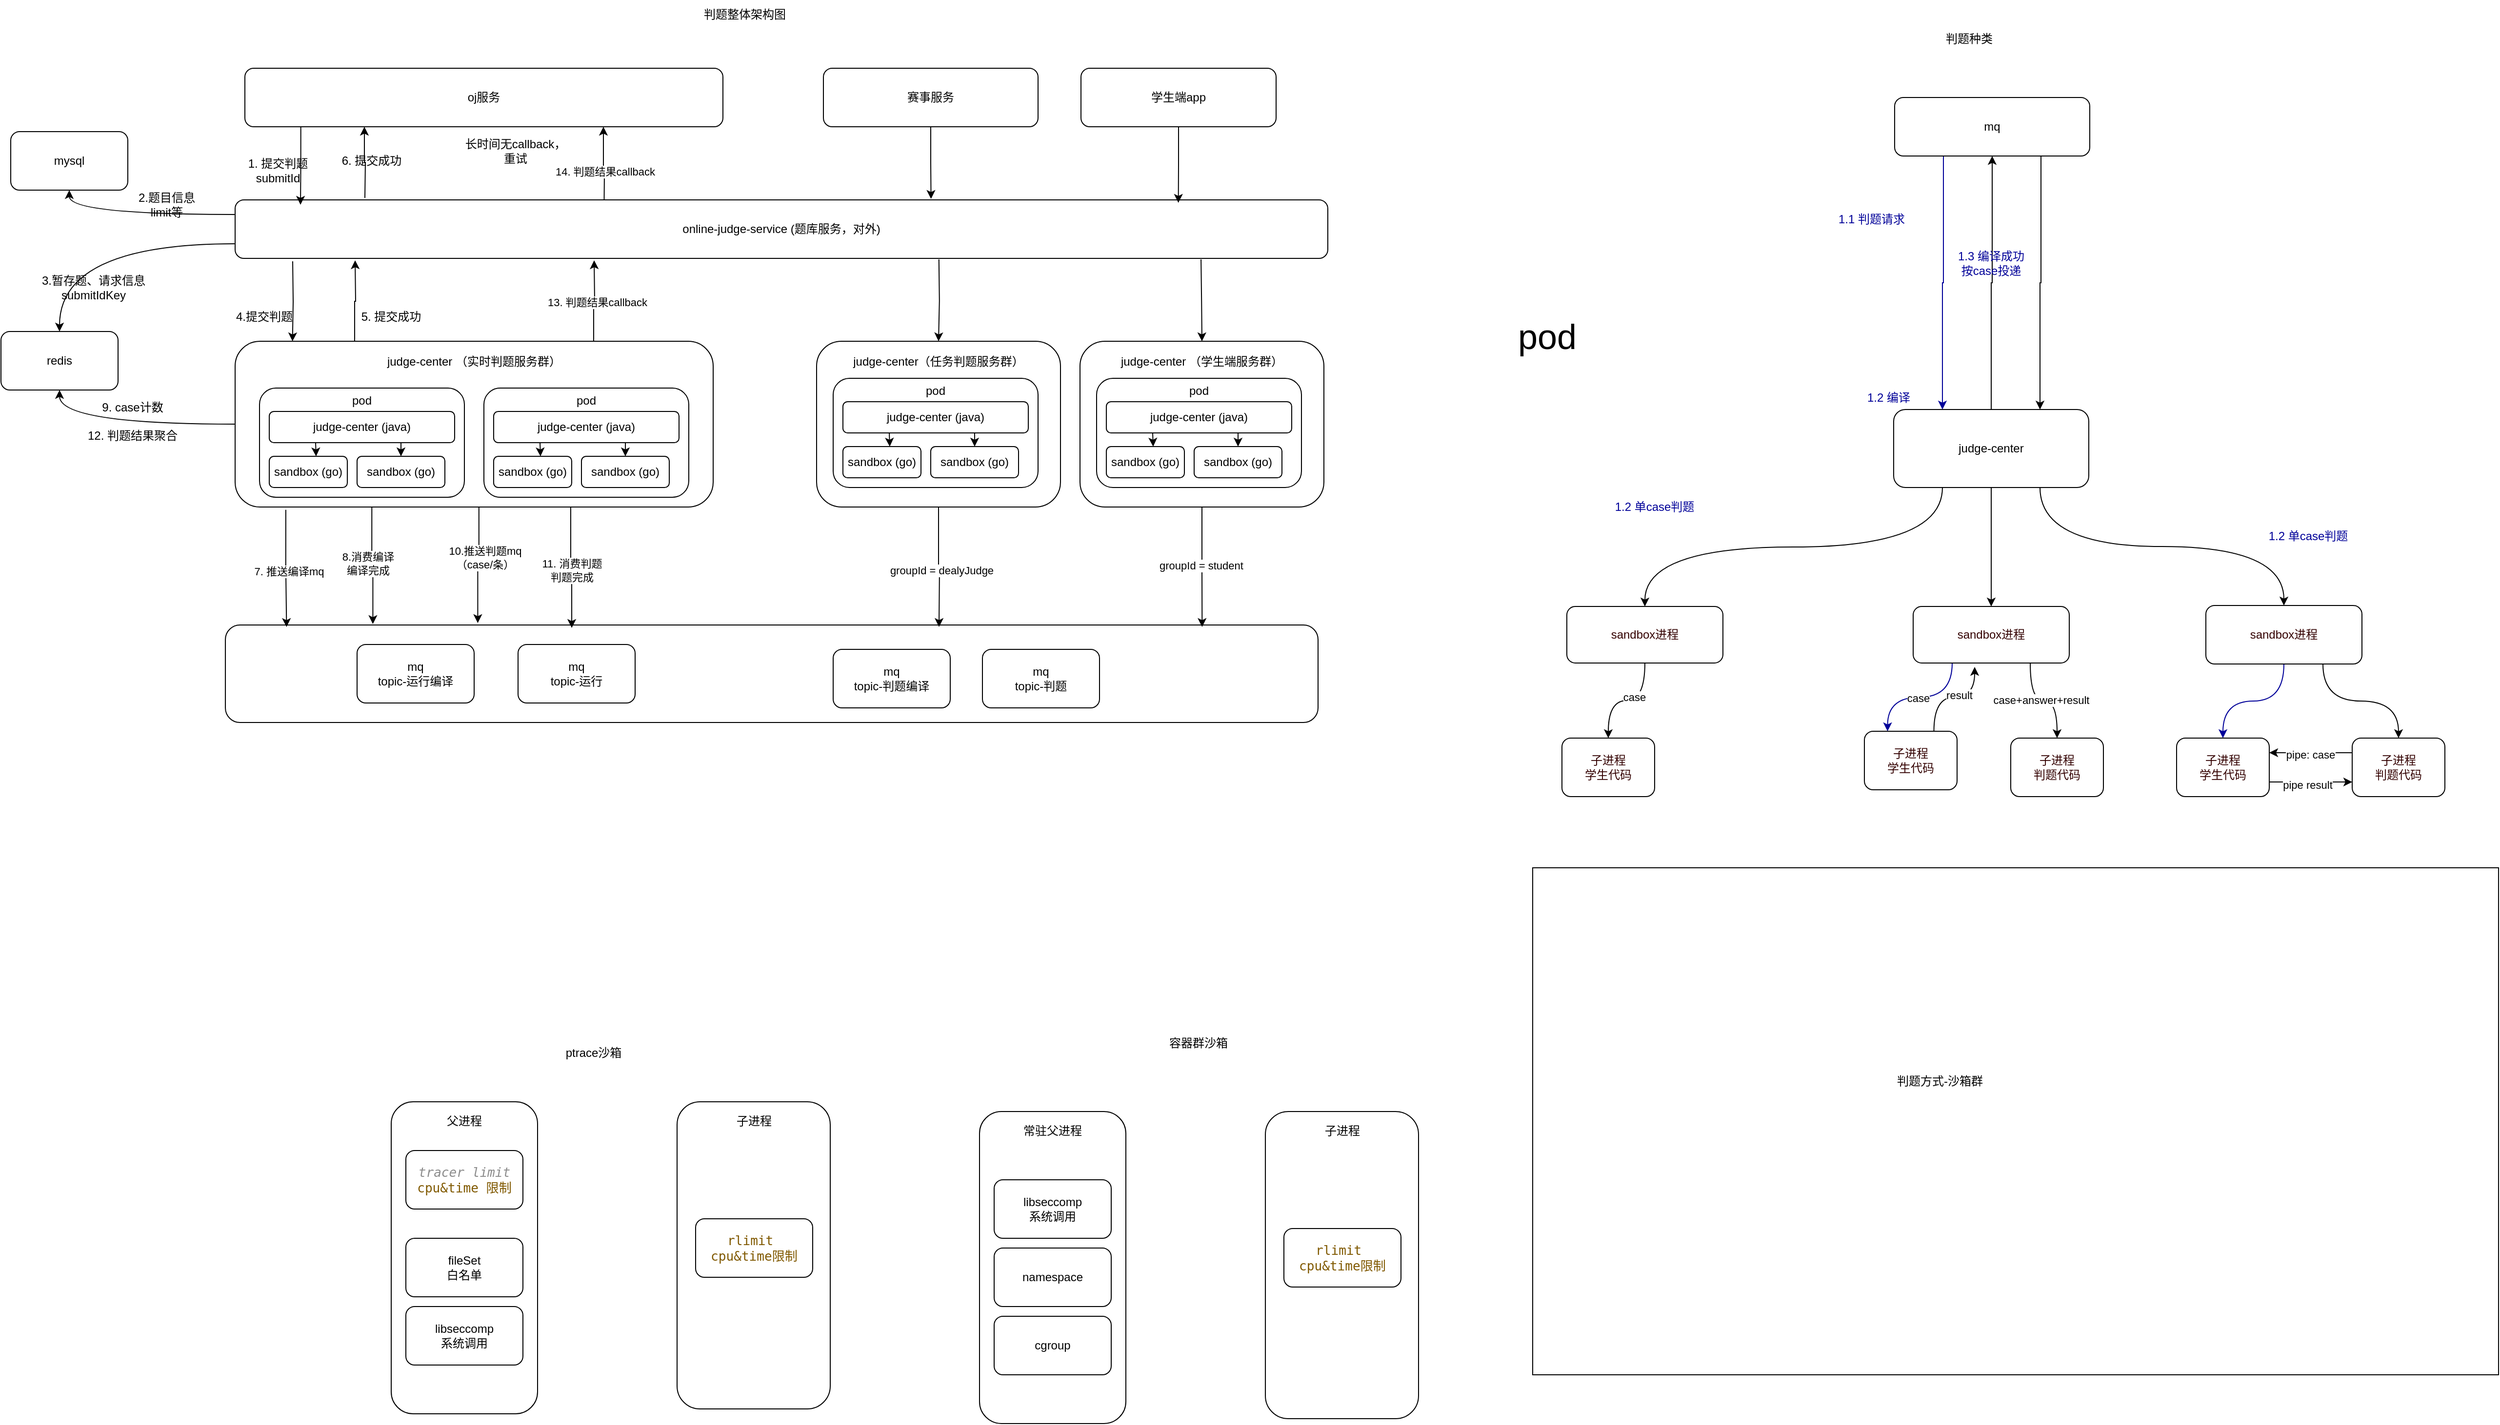 <mxfile version="24.7.17">
  <diagram name="第 1 页" id="IYB_3KnUkmV5FH9QuN5l">
    <mxGraphModel dx="1434" dy="755" grid="1" gridSize="10" guides="1" tooltips="1" connect="1" arrows="1" fold="1" page="1" pageScale="1" pageWidth="827" pageHeight="1169" math="0" shadow="0">
      <root>
        <mxCell id="0" />
        <mxCell id="1" parent="0" />
        <mxCell id="oX1zahlx5rYVZvXtA2q4-13" value="" style="rounded=1;whiteSpace=wrap;html=1;" parent="1" vertex="1">
          <mxGeometry x="360" y="711" width="1120" height="100" as="geometry" />
        </mxCell>
        <mxCell id="oX1zahlx5rYVZvXtA2q4-1" value="oj服务" style="rounded=1;whiteSpace=wrap;html=1;" parent="1" vertex="1">
          <mxGeometry x="380" y="140" width="490" height="60" as="geometry" />
        </mxCell>
        <mxCell id="oX1zahlx5rYVZvXtA2q4-18" style="edgeStyle=orthogonalEdgeStyle;rounded=0;orthogonalLoop=1;jettySize=auto;html=1;exitX=0;exitY=0.25;exitDx=0;exitDy=0;entryX=0.5;entryY=1;entryDx=0;entryDy=0;curved=1;" parent="1" source="oX1zahlx5rYVZvXtA2q4-2" target="oX1zahlx5rYVZvXtA2q4-4" edge="1">
          <mxGeometry relative="1" as="geometry" />
        </mxCell>
        <mxCell id="oX1zahlx5rYVZvXtA2q4-19" style="edgeStyle=orthogonalEdgeStyle;rounded=0;orthogonalLoop=1;jettySize=auto;html=1;exitX=0;exitY=0.75;exitDx=0;exitDy=0;entryX=0.5;entryY=0;entryDx=0;entryDy=0;curved=1;" parent="1" source="oX1zahlx5rYVZvXtA2q4-2" target="oX1zahlx5rYVZvXtA2q4-5" edge="1">
          <mxGeometry relative="1" as="geometry" />
        </mxCell>
        <mxCell id="oX1zahlx5rYVZvXtA2q4-27" style="edgeStyle=orthogonalEdgeStyle;rounded=0;orthogonalLoop=1;jettySize=auto;html=1;entryX=0.25;entryY=1;entryDx=0;entryDy=0;" parent="1" target="oX1zahlx5rYVZvXtA2q4-1" edge="1">
          <mxGeometry relative="1" as="geometry">
            <mxPoint x="500" y="230" as="targetPoint" />
            <mxPoint x="503" y="273" as="sourcePoint" />
          </mxGeometry>
        </mxCell>
        <mxCell id="jhO21iNm7kxq1k48zXee-12" style="edgeStyle=orthogonalEdgeStyle;rounded=0;orthogonalLoop=1;jettySize=auto;html=1;entryX=0.75;entryY=1;entryDx=0;entryDy=0;" parent="1" target="oX1zahlx5rYVZvXtA2q4-1" edge="1">
          <mxGeometry relative="1" as="geometry">
            <mxPoint x="748" y="298" as="sourcePoint" />
          </mxGeometry>
        </mxCell>
        <mxCell id="jhO21iNm7kxq1k48zXee-14" value="14. 判题结果callback" style="edgeLabel;html=1;align=center;verticalAlign=middle;resizable=0;points=[];" parent="jhO21iNm7kxq1k48zXee-12" vertex="1" connectable="0">
          <mxGeometry x="-0.139" relative="1" as="geometry">
            <mxPoint y="-10" as="offset" />
          </mxGeometry>
        </mxCell>
        <mxCell id="jhO21iNm7kxq1k48zXee-20" style="edgeStyle=orthogonalEdgeStyle;rounded=0;orthogonalLoop=1;jettySize=auto;html=1;exitX=0.639;exitY=1.017;exitDx=0;exitDy=0;exitPerimeter=0;" parent="1" target="oX1zahlx5rYVZvXtA2q4-10" edge="1">
          <mxGeometry relative="1" as="geometry">
            <mxPoint x="1091.39" y="336.02" as="sourcePoint" />
          </mxGeometry>
        </mxCell>
        <mxCell id="jhO21iNm7kxq1k48zXee-27" style="edgeStyle=orthogonalEdgeStyle;rounded=0;orthogonalLoop=1;jettySize=auto;html=1;exitX=0.905;exitY=1.017;exitDx=0;exitDy=0;exitPerimeter=0;" parent="1" target="oX1zahlx5rYVZvXtA2q4-108" edge="1">
          <mxGeometry relative="1" as="geometry">
            <mxPoint x="1360.05" y="336.02" as="sourcePoint" />
          </mxGeometry>
        </mxCell>
        <mxCell id="oX1zahlx5rYVZvXtA2q4-2" value="online-judge-service (题库服务，对外)" style="rounded=1;whiteSpace=wrap;html=1;" parent="1" vertex="1">
          <mxGeometry x="370" y="275" width="1120" height="60" as="geometry" />
        </mxCell>
        <mxCell id="jhO21iNm7kxq1k48zXee-4" style="edgeStyle=orthogonalEdgeStyle;rounded=0;orthogonalLoop=1;jettySize=auto;html=1;exitX=0;exitY=0.5;exitDx=0;exitDy=0;entryX=0.5;entryY=1;entryDx=0;entryDy=0;curved=1;" parent="1" source="oX1zahlx5rYVZvXtA2q4-3" target="oX1zahlx5rYVZvXtA2q4-5" edge="1">
          <mxGeometry relative="1" as="geometry" />
        </mxCell>
        <mxCell id="jhO21iNm7kxq1k48zXee-9" style="edgeStyle=orthogonalEdgeStyle;rounded=0;orthogonalLoop=1;jettySize=auto;html=1;entryX=0.231;entryY=-0.02;entryDx=0;entryDy=0;entryPerimeter=0;exitX=0.51;exitY=0.995;exitDx=0;exitDy=0;exitPerimeter=0;" parent="1" source="oX1zahlx5rYVZvXtA2q4-3" target="oX1zahlx5rYVZvXtA2q4-13" edge="1">
          <mxGeometry relative="1" as="geometry">
            <mxPoint x="619" y="650" as="targetPoint" />
            <mxPoint x="619" y="600" as="sourcePoint" />
          </mxGeometry>
        </mxCell>
        <mxCell id="jhO21iNm7kxq1k48zXee-10" value="&lt;div&gt;10.推送判题mq&lt;/div&gt;&lt;div&gt;（case/条）&lt;/div&gt;" style="edgeLabel;html=1;align=center;verticalAlign=middle;resizable=0;points=[];" parent="jhO21iNm7kxq1k48zXee-9" vertex="1" connectable="0">
          <mxGeometry x="-0.32" y="-4" relative="1" as="geometry">
            <mxPoint x="10" y="12" as="offset" />
          </mxGeometry>
        </mxCell>
        <mxCell id="oX1zahlx5rYVZvXtA2q4-3" value="judge-center&lt;span style=&quot;background-color: initial;&quot;&gt;&amp;nbsp;（实时判题服务群）&lt;/span&gt;&lt;div&gt;&lt;br&gt;&lt;/div&gt;&lt;div&gt;&lt;br&gt;&lt;div&gt;&lt;span style=&quot;background-color: initial;&quot;&gt;&lt;br&gt;&lt;/span&gt;&lt;/div&gt;&lt;div&gt;&lt;span style=&quot;background-color: initial;&quot;&gt;&lt;br&gt;&lt;/span&gt;&lt;/div&gt;&lt;div&gt;&lt;br&gt;&lt;/div&gt;&lt;div&gt;&lt;br&gt;&lt;/div&gt;&lt;div&gt;&lt;br&gt;&lt;/div&gt;&lt;div&gt;&lt;br&gt;&lt;/div&gt;&lt;div&gt;&lt;br&gt;&lt;/div&gt;&lt;/div&gt;" style="rounded=1;whiteSpace=wrap;html=1;" parent="1" vertex="1">
          <mxGeometry x="370" y="420" width="490" height="170" as="geometry" />
        </mxCell>
        <mxCell id="oX1zahlx5rYVZvXtA2q4-4" value="mysql" style="rounded=1;whiteSpace=wrap;html=1;" parent="1" vertex="1">
          <mxGeometry x="140" y="205" width="120" height="60" as="geometry" />
        </mxCell>
        <mxCell id="oX1zahlx5rYVZvXtA2q4-5" value="redis" style="rounded=1;whiteSpace=wrap;html=1;" parent="1" vertex="1">
          <mxGeometry x="130" y="410" width="120" height="60" as="geometry" />
        </mxCell>
        <mxCell id="oX1zahlx5rYVZvXtA2q4-7" value="&lt;div&gt;mq&lt;/div&gt;topic-运行编译" style="rounded=1;whiteSpace=wrap;html=1;" parent="1" vertex="1">
          <mxGeometry x="495" y="731" width="120" height="60" as="geometry" />
        </mxCell>
        <mxCell id="oX1zahlx5rYVZvXtA2q4-8" value="&lt;div&gt;mq&lt;/div&gt;topic-判题编译" style="rounded=1;whiteSpace=wrap;html=1;" parent="1" vertex="1">
          <mxGeometry x="983" y="736" width="120" height="60" as="geometry" />
        </mxCell>
        <mxCell id="oX1zahlx5rYVZvXtA2q4-9" value="&lt;div&gt;mq&lt;/div&gt;topic-运行" style="rounded=1;whiteSpace=wrap;html=1;" parent="1" vertex="1">
          <mxGeometry x="660" y="731" width="120" height="60" as="geometry" />
        </mxCell>
        <mxCell id="oX1zahlx5rYVZvXtA2q4-10" value="judge-center&lt;span style=&quot;background-color: initial;&quot;&gt;（任务判题服务群）&lt;/span&gt;&lt;div&gt;&lt;span style=&quot;background-color: initial;&quot;&gt;&lt;br&gt;&lt;/span&gt;&lt;/div&gt;&lt;div&gt;&lt;span style=&quot;background-color: initial;&quot;&gt;&lt;br&gt;&lt;/span&gt;&lt;/div&gt;&lt;div&gt;&lt;span style=&quot;background-color: initial;&quot;&gt;&lt;br&gt;&lt;/span&gt;&lt;/div&gt;&lt;div&gt;&lt;span style=&quot;background-color: initial;&quot;&gt;&lt;br&gt;&lt;/span&gt;&lt;/div&gt;&lt;div&gt;&lt;span style=&quot;background-color: initial;&quot;&gt;&lt;br&gt;&lt;/span&gt;&lt;/div&gt;&lt;div&gt;&lt;span style=&quot;background-color: initial;&quot;&gt;&lt;br&gt;&lt;/span&gt;&lt;/div&gt;&lt;div&gt;&lt;span style=&quot;background-color: initial;&quot;&gt;&lt;br&gt;&lt;/span&gt;&lt;/div&gt;&lt;div&gt;&lt;span style=&quot;background-color: initial;&quot;&gt;&lt;br&gt;&lt;/span&gt;&lt;/div&gt;&lt;div&gt;&lt;span style=&quot;background-color: initial;&quot;&gt;&lt;br&gt;&lt;/span&gt;&lt;/div&gt;" style="rounded=1;whiteSpace=wrap;html=1;" parent="1" vertex="1">
          <mxGeometry x="966" y="420" width="250" height="170" as="geometry" />
        </mxCell>
        <mxCell id="oX1zahlx5rYVZvXtA2q4-12" value="&lt;div&gt;mq&lt;/div&gt;topic-判题" style="rounded=1;whiteSpace=wrap;html=1;" parent="1" vertex="1">
          <mxGeometry x="1136" y="736" width="120" height="60" as="geometry" />
        </mxCell>
        <mxCell id="oX1zahlx5rYVZvXtA2q4-14" value="赛事服务" style="rounded=1;whiteSpace=wrap;html=1;" parent="1" vertex="1">
          <mxGeometry x="973" y="140" width="220" height="60" as="geometry" />
        </mxCell>
        <mxCell id="oX1zahlx5rYVZvXtA2q4-15" value="学生端app" style="rounded=1;whiteSpace=wrap;html=1;" parent="1" vertex="1">
          <mxGeometry x="1237" y="140" width="200" height="60" as="geometry" />
        </mxCell>
        <mxCell id="oX1zahlx5rYVZvXtA2q4-16" style="edgeStyle=orthogonalEdgeStyle;rounded=0;orthogonalLoop=1;jettySize=auto;html=1;exitX=0.117;exitY=1;exitDx=0;exitDy=0;exitPerimeter=0;" parent="1" source="oX1zahlx5rYVZvXtA2q4-1" edge="1">
          <mxGeometry relative="1" as="geometry">
            <mxPoint x="440" y="222" as="sourcePoint" />
            <mxPoint x="437" y="280" as="targetPoint" />
          </mxGeometry>
        </mxCell>
        <mxCell id="oX1zahlx5rYVZvXtA2q4-17" value="1. 提交判题&lt;div&gt;submitId&lt;/div&gt;" style="text;html=1;align=center;verticalAlign=middle;whiteSpace=wrap;rounded=0;" parent="1" vertex="1">
          <mxGeometry x="374" y="230" width="80" height="30" as="geometry" />
        </mxCell>
        <mxCell id="oX1zahlx5rYVZvXtA2q4-20" value="2.题目信息&lt;div&gt;limit等&lt;/div&gt;" style="text;html=1;align=center;verticalAlign=middle;whiteSpace=wrap;rounded=0;" parent="1" vertex="1">
          <mxGeometry x="260" y="265" width="80" height="30" as="geometry" />
        </mxCell>
        <mxCell id="oX1zahlx5rYVZvXtA2q4-21" value="3.暂存题、请求信息&lt;br&gt;submitIdKey" style="text;html=1;align=center;verticalAlign=middle;whiteSpace=wrap;rounded=0;" parent="1" vertex="1">
          <mxGeometry x="170" y="350" width="110" height="30" as="geometry" />
        </mxCell>
        <mxCell id="oX1zahlx5rYVZvXtA2q4-22" style="edgeStyle=orthogonalEdgeStyle;rounded=0;orthogonalLoop=1;jettySize=auto;html=1;exitX=0.106;exitY=1.017;exitDx=0;exitDy=0;entryX=0.056;entryY=0.02;entryDx=0;entryDy=0;entryPerimeter=0;exitPerimeter=0;" parent="1" source="oX1zahlx5rYVZvXtA2q4-3" target="oX1zahlx5rYVZvXtA2q4-13" edge="1">
          <mxGeometry relative="1" as="geometry" />
        </mxCell>
        <mxCell id="oX1zahlx5rYVZvXtA2q4-29" value="7. 推送编译mq" style="edgeLabel;html=1;align=center;verticalAlign=middle;resizable=0;points=[];" parent="oX1zahlx5rYVZvXtA2q4-22" vertex="1" connectable="0">
          <mxGeometry x="0.055" y="2" relative="1" as="geometry">
            <mxPoint as="offset" />
          </mxGeometry>
        </mxCell>
        <mxCell id="oX1zahlx5rYVZvXtA2q4-23" value="4.提交判题" style="text;html=1;align=center;verticalAlign=middle;whiteSpace=wrap;rounded=0;" parent="1" vertex="1">
          <mxGeometry x="360" y="380" width="80" height="30" as="geometry" />
        </mxCell>
        <mxCell id="oX1zahlx5rYVZvXtA2q4-24" style="edgeStyle=orthogonalEdgeStyle;rounded=0;orthogonalLoop=1;jettySize=auto;html=1;entryX=0.12;entryY=0;entryDx=0;entryDy=0;entryPerimeter=0;" parent="1" target="oX1zahlx5rYVZvXtA2q4-3" edge="1">
          <mxGeometry relative="1" as="geometry">
            <mxPoint x="429" y="338" as="sourcePoint" />
          </mxGeometry>
        </mxCell>
        <mxCell id="oX1zahlx5rYVZvXtA2q4-25" style="edgeStyle=orthogonalEdgeStyle;rounded=0;orthogonalLoop=1;jettySize=auto;html=1;exitX=0.25;exitY=0;exitDx=0;exitDy=0;" parent="1" source="oX1zahlx5rYVZvXtA2q4-3" edge="1">
          <mxGeometry relative="1" as="geometry">
            <mxPoint x="493" y="337" as="targetPoint" />
          </mxGeometry>
        </mxCell>
        <mxCell id="oX1zahlx5rYVZvXtA2q4-26" value="5. 提交成功" style="text;html=1;align=center;verticalAlign=middle;whiteSpace=wrap;rounded=0;" parent="1" vertex="1">
          <mxGeometry x="490" y="380" width="80" height="30" as="geometry" />
        </mxCell>
        <mxCell id="oX1zahlx5rYVZvXtA2q4-28" value="6. 提交成功" style="text;html=1;align=center;verticalAlign=middle;whiteSpace=wrap;rounded=0;" parent="1" vertex="1">
          <mxGeometry x="470" y="220" width="80" height="30" as="geometry" />
        </mxCell>
        <mxCell id="oX1zahlx5rYVZvXtA2q4-30" style="edgeStyle=orthogonalEdgeStyle;rounded=0;orthogonalLoop=1;jettySize=auto;html=1;exitX=0.286;exitY=1;exitDx=0;exitDy=0;entryX=0.135;entryY=-0.01;entryDx=0;entryDy=0;entryPerimeter=0;exitPerimeter=0;" parent="1" source="oX1zahlx5rYVZvXtA2q4-3" target="oX1zahlx5rYVZvXtA2q4-13" edge="1">
          <mxGeometry relative="1" as="geometry">
            <mxPoint x="515.5" y="590" as="sourcePoint" />
            <mxPoint x="515.31" y="655" as="targetPoint" />
          </mxGeometry>
        </mxCell>
        <mxCell id="oX1zahlx5rYVZvXtA2q4-31" value="8.消费编译&lt;div&gt;编译完成&lt;/div&gt;" style="edgeLabel;html=1;align=center;verticalAlign=middle;resizable=0;points=[];" parent="oX1zahlx5rYVZvXtA2q4-30" vertex="1" connectable="0">
          <mxGeometry x="-0.008" y="-2" relative="1" as="geometry">
            <mxPoint x="-2" y="-2" as="offset" />
          </mxGeometry>
        </mxCell>
        <mxCell id="oX1zahlx5rYVZvXtA2q4-57" style="edgeStyle=orthogonalEdgeStyle;rounded=0;orthogonalLoop=1;jettySize=auto;html=1;exitX=0.5;exitY=1;exitDx=0;exitDy=0;entryX=0;entryY=0;entryDx=0;entryDy=0;" parent="1" edge="1">
          <mxGeometry relative="1" as="geometry">
            <mxPoint x="453.75" y="516" as="sourcePoint" />
          </mxGeometry>
        </mxCell>
        <mxCell id="oX1zahlx5rYVZvXtA2q4-48" style="edgeStyle=orthogonalEdgeStyle;rounded=0;orthogonalLoop=1;jettySize=auto;html=1;exitX=0.5;exitY=1;exitDx=0;exitDy=0;entryX=0.5;entryY=0;entryDx=0;entryDy=0;" parent="1" edge="1">
          <mxGeometry relative="1" as="geometry">
            <mxPoint x="615" y="516" as="sourcePoint" />
          </mxGeometry>
        </mxCell>
        <mxCell id="oX1zahlx5rYVZvXtA2q4-58" value="&lt;div&gt;&lt;span style=&quot;background-color: initial;&quot;&gt;pod&lt;/span&gt;&lt;br&gt;&lt;/div&gt;&lt;div&gt;&lt;span style=&quot;background-color: initial;&quot;&gt;&lt;br&gt;&lt;/span&gt;&lt;/div&gt;&lt;div&gt;&lt;span style=&quot;background-color: initial;&quot;&gt;&lt;br&gt;&lt;/span&gt;&lt;/div&gt;&lt;div&gt;&lt;span style=&quot;background-color: initial;&quot;&gt;&lt;br&gt;&lt;/span&gt;&lt;/div&gt;&lt;div&gt;&lt;span style=&quot;background-color: initial;&quot;&gt;&lt;br&gt;&lt;/span&gt;&lt;/div&gt;&lt;div&gt;&lt;span style=&quot;background-color: initial;&quot;&gt;&lt;br&gt;&lt;/span&gt;&lt;/div&gt;&lt;div&gt;&lt;span style=&quot;background-color: initial;&quot;&gt;&lt;br&gt;&lt;/span&gt;&lt;/div&gt;" style="rounded=1;whiteSpace=wrap;html=1;" parent="1" vertex="1">
          <mxGeometry x="395" y="468" width="210" height="112" as="geometry" />
        </mxCell>
        <mxCell id="oX1zahlx5rYVZvXtA2q4-64" style="edgeStyle=orthogonalEdgeStyle;rounded=0;orthogonalLoop=1;jettySize=auto;html=1;exitX=0.75;exitY=1;exitDx=0;exitDy=0;entryX=0.5;entryY=0;entryDx=0;entryDy=0;" parent="1" source="oX1zahlx5rYVZvXtA2q4-60" target="oX1zahlx5rYVZvXtA2q4-62" edge="1">
          <mxGeometry relative="1" as="geometry" />
        </mxCell>
        <mxCell id="oX1zahlx5rYVZvXtA2q4-60" value="judge-center (java)" style="rounded=1;whiteSpace=wrap;html=1;" parent="1" vertex="1">
          <mxGeometry x="405" y="492" width="190" height="32" as="geometry" />
        </mxCell>
        <mxCell id="oX1zahlx5rYVZvXtA2q4-61" value="sandbox (go)" style="rounded=1;whiteSpace=wrap;html=1;" parent="1" vertex="1">
          <mxGeometry x="405" y="538" width="80" height="32" as="geometry" />
        </mxCell>
        <mxCell id="oX1zahlx5rYVZvXtA2q4-62" value="sandbox (go)" style="rounded=1;whiteSpace=wrap;html=1;" parent="1" vertex="1">
          <mxGeometry x="495" y="538" width="90" height="32" as="geometry" />
        </mxCell>
        <mxCell id="oX1zahlx5rYVZvXtA2q4-63" style="edgeStyle=orthogonalEdgeStyle;rounded=0;orthogonalLoop=1;jettySize=auto;html=1;exitX=0.25;exitY=1;exitDx=0;exitDy=0;entryX=0.6;entryY=0;entryDx=0;entryDy=0;entryPerimeter=0;" parent="1" source="oX1zahlx5rYVZvXtA2q4-60" target="oX1zahlx5rYVZvXtA2q4-61" edge="1">
          <mxGeometry relative="1" as="geometry" />
        </mxCell>
        <mxCell id="oX1zahlx5rYVZvXtA2q4-83" value="&lt;div&gt;&lt;span style=&quot;background-color: initial;&quot;&gt;pod&lt;/span&gt;&lt;br&gt;&lt;/div&gt;&lt;div&gt;&lt;span style=&quot;background-color: initial;&quot;&gt;&lt;br&gt;&lt;/span&gt;&lt;/div&gt;&lt;div&gt;&lt;span style=&quot;background-color: initial;&quot;&gt;&lt;br&gt;&lt;/span&gt;&lt;/div&gt;&lt;div&gt;&lt;span style=&quot;background-color: initial;&quot;&gt;&lt;br&gt;&lt;/span&gt;&lt;/div&gt;&lt;div&gt;&lt;span style=&quot;background-color: initial;&quot;&gt;&lt;br&gt;&lt;/span&gt;&lt;/div&gt;&lt;div&gt;&lt;span style=&quot;background-color: initial;&quot;&gt;&lt;br&gt;&lt;/span&gt;&lt;/div&gt;&lt;div&gt;&lt;span style=&quot;background-color: initial;&quot;&gt;&lt;br&gt;&lt;/span&gt;&lt;/div&gt;" style="rounded=1;whiteSpace=wrap;html=1;" parent="1" vertex="1">
          <mxGeometry x="625" y="468" width="210" height="112" as="geometry" />
        </mxCell>
        <mxCell id="oX1zahlx5rYVZvXtA2q4-84" style="edgeStyle=orthogonalEdgeStyle;rounded=0;orthogonalLoop=1;jettySize=auto;html=1;exitX=0.75;exitY=1;exitDx=0;exitDy=0;entryX=0.5;entryY=0;entryDx=0;entryDy=0;" parent="1" source="oX1zahlx5rYVZvXtA2q4-85" target="oX1zahlx5rYVZvXtA2q4-87" edge="1">
          <mxGeometry relative="1" as="geometry" />
        </mxCell>
        <mxCell id="oX1zahlx5rYVZvXtA2q4-85" value="judge-center (java)" style="rounded=1;whiteSpace=wrap;html=1;" parent="1" vertex="1">
          <mxGeometry x="635" y="492" width="190" height="32" as="geometry" />
        </mxCell>
        <mxCell id="oX1zahlx5rYVZvXtA2q4-86" value="sandbox (go)" style="rounded=1;whiteSpace=wrap;html=1;" parent="1" vertex="1">
          <mxGeometry x="635" y="538" width="80" height="32" as="geometry" />
        </mxCell>
        <mxCell id="oX1zahlx5rYVZvXtA2q4-87" value="sandbox (go)" style="rounded=1;whiteSpace=wrap;html=1;" parent="1" vertex="1">
          <mxGeometry x="725" y="538" width="90" height="32" as="geometry" />
        </mxCell>
        <mxCell id="oX1zahlx5rYVZvXtA2q4-88" style="edgeStyle=orthogonalEdgeStyle;rounded=0;orthogonalLoop=1;jettySize=auto;html=1;exitX=0.25;exitY=1;exitDx=0;exitDy=0;entryX=0.6;entryY=0;entryDx=0;entryDy=0;entryPerimeter=0;" parent="1" source="oX1zahlx5rYVZvXtA2q4-85" target="oX1zahlx5rYVZvXtA2q4-86" edge="1">
          <mxGeometry relative="1" as="geometry" />
        </mxCell>
        <mxCell id="oX1zahlx5rYVZvXtA2q4-101" value="&lt;div&gt;&lt;span style=&quot;background-color: initial;&quot;&gt;pod&lt;/span&gt;&lt;br&gt;&lt;/div&gt;&lt;div&gt;&lt;span style=&quot;background-color: initial;&quot;&gt;&lt;br&gt;&lt;/span&gt;&lt;/div&gt;&lt;div&gt;&lt;span style=&quot;background-color: initial;&quot;&gt;&lt;br&gt;&lt;/span&gt;&lt;/div&gt;&lt;div&gt;&lt;span style=&quot;background-color: initial;&quot;&gt;&lt;br&gt;&lt;/span&gt;&lt;/div&gt;&lt;div&gt;&lt;span style=&quot;background-color: initial;&quot;&gt;&lt;br&gt;&lt;/span&gt;&lt;/div&gt;&lt;div&gt;&lt;span style=&quot;background-color: initial;&quot;&gt;&lt;br&gt;&lt;/span&gt;&lt;/div&gt;&lt;div&gt;&lt;span style=&quot;background-color: initial;&quot;&gt;&lt;br&gt;&lt;/span&gt;&lt;/div&gt;" style="rounded=1;whiteSpace=wrap;html=1;" parent="1" vertex="1">
          <mxGeometry x="983" y="458" width="210" height="112" as="geometry" />
        </mxCell>
        <mxCell id="oX1zahlx5rYVZvXtA2q4-102" style="edgeStyle=orthogonalEdgeStyle;rounded=0;orthogonalLoop=1;jettySize=auto;html=1;exitX=0.75;exitY=1;exitDx=0;exitDy=0;entryX=0.5;entryY=0;entryDx=0;entryDy=0;" parent="1" source="oX1zahlx5rYVZvXtA2q4-103" target="oX1zahlx5rYVZvXtA2q4-105" edge="1">
          <mxGeometry relative="1" as="geometry" />
        </mxCell>
        <mxCell id="oX1zahlx5rYVZvXtA2q4-103" value="judge-center (java)" style="rounded=1;whiteSpace=wrap;html=1;" parent="1" vertex="1">
          <mxGeometry x="993" y="482" width="190" height="32" as="geometry" />
        </mxCell>
        <mxCell id="oX1zahlx5rYVZvXtA2q4-104" value="sandbox (go)" style="rounded=1;whiteSpace=wrap;html=1;" parent="1" vertex="1">
          <mxGeometry x="993" y="528" width="80" height="32" as="geometry" />
        </mxCell>
        <mxCell id="oX1zahlx5rYVZvXtA2q4-105" value="sandbox (go)" style="rounded=1;whiteSpace=wrap;html=1;" parent="1" vertex="1">
          <mxGeometry x="1083" y="528" width="90" height="32" as="geometry" />
        </mxCell>
        <mxCell id="oX1zahlx5rYVZvXtA2q4-106" style="edgeStyle=orthogonalEdgeStyle;rounded=0;orthogonalLoop=1;jettySize=auto;html=1;exitX=0.25;exitY=1;exitDx=0;exitDy=0;entryX=0.6;entryY=0;entryDx=0;entryDy=0;entryPerimeter=0;" parent="1" source="oX1zahlx5rYVZvXtA2q4-103" target="oX1zahlx5rYVZvXtA2q4-104" edge="1">
          <mxGeometry relative="1" as="geometry" />
        </mxCell>
        <mxCell id="oX1zahlx5rYVZvXtA2q4-108" value="&lt;div&gt;&lt;div&gt;judge-center&lt;span style=&quot;background-color: initial;&quot;&gt;&amp;nbsp;（学生端服务群）&lt;/span&gt;&lt;br&gt;&lt;/div&gt;&lt;/div&gt;&lt;div&gt;&lt;span style=&quot;background-color: initial;&quot;&gt;&lt;br&gt;&lt;/span&gt;&lt;/div&gt;&lt;div&gt;&lt;span style=&quot;background-color: initial;&quot;&gt;&lt;br&gt;&lt;/span&gt;&lt;/div&gt;&lt;div&gt;&lt;span style=&quot;background-color: initial;&quot;&gt;&lt;br&gt;&lt;/span&gt;&lt;/div&gt;&lt;div&gt;&lt;span style=&quot;background-color: initial;&quot;&gt;&lt;br&gt;&lt;/span&gt;&lt;/div&gt;&lt;div&gt;&lt;span style=&quot;background-color: initial;&quot;&gt;&lt;br&gt;&lt;/span&gt;&lt;/div&gt;&lt;div&gt;&lt;span style=&quot;background-color: initial;&quot;&gt;&lt;br&gt;&lt;/span&gt;&lt;/div&gt;&lt;div&gt;&lt;span style=&quot;background-color: initial;&quot;&gt;&lt;br&gt;&lt;/span&gt;&lt;/div&gt;&lt;div&gt;&lt;span style=&quot;background-color: initial;&quot;&gt;&lt;br&gt;&lt;/span&gt;&lt;/div&gt;&lt;div&gt;&lt;span style=&quot;background-color: initial;&quot;&gt;&lt;br&gt;&lt;/span&gt;&lt;/div&gt;" style="rounded=1;whiteSpace=wrap;html=1;" parent="1" vertex="1">
          <mxGeometry x="1236" y="420" width="250" height="170" as="geometry" />
        </mxCell>
        <mxCell id="oX1zahlx5rYVZvXtA2q4-109" value="&lt;div&gt;&lt;span style=&quot;background-color: initial;&quot;&gt;pod&lt;/span&gt;&lt;br&gt;&lt;/div&gt;&lt;div&gt;&lt;span style=&quot;background-color: initial;&quot;&gt;&lt;br&gt;&lt;/span&gt;&lt;/div&gt;&lt;div&gt;&lt;span style=&quot;background-color: initial;&quot;&gt;&lt;br&gt;&lt;/span&gt;&lt;/div&gt;&lt;div&gt;&lt;span style=&quot;background-color: initial;&quot;&gt;&lt;br&gt;&lt;/span&gt;&lt;/div&gt;&lt;div&gt;&lt;span style=&quot;background-color: initial;&quot;&gt;&lt;br&gt;&lt;/span&gt;&lt;/div&gt;&lt;div&gt;&lt;span style=&quot;background-color: initial;&quot;&gt;&lt;br&gt;&lt;/span&gt;&lt;/div&gt;&lt;div&gt;&lt;span style=&quot;background-color: initial;&quot;&gt;&lt;br&gt;&lt;/span&gt;&lt;/div&gt;" style="rounded=1;whiteSpace=wrap;html=1;" parent="1" vertex="1">
          <mxGeometry x="1253" y="458" width="210" height="112" as="geometry" />
        </mxCell>
        <mxCell id="oX1zahlx5rYVZvXtA2q4-110" style="edgeStyle=orthogonalEdgeStyle;rounded=0;orthogonalLoop=1;jettySize=auto;html=1;exitX=0.75;exitY=1;exitDx=0;exitDy=0;entryX=0.5;entryY=0;entryDx=0;entryDy=0;" parent="1" source="oX1zahlx5rYVZvXtA2q4-111" target="oX1zahlx5rYVZvXtA2q4-113" edge="1">
          <mxGeometry relative="1" as="geometry" />
        </mxCell>
        <mxCell id="oX1zahlx5rYVZvXtA2q4-111" value="judge-center (java)" style="rounded=1;whiteSpace=wrap;html=1;" parent="1" vertex="1">
          <mxGeometry x="1263" y="482" width="190" height="32" as="geometry" />
        </mxCell>
        <mxCell id="oX1zahlx5rYVZvXtA2q4-112" value="sandbox (go)" style="rounded=1;whiteSpace=wrap;html=1;" parent="1" vertex="1">
          <mxGeometry x="1263" y="528" width="80" height="32" as="geometry" />
        </mxCell>
        <mxCell id="oX1zahlx5rYVZvXtA2q4-113" value="sandbox (go)" style="rounded=1;whiteSpace=wrap;html=1;" parent="1" vertex="1">
          <mxGeometry x="1353" y="528" width="90" height="32" as="geometry" />
        </mxCell>
        <mxCell id="oX1zahlx5rYVZvXtA2q4-114" style="edgeStyle=orthogonalEdgeStyle;rounded=0;orthogonalLoop=1;jettySize=auto;html=1;exitX=0.25;exitY=1;exitDx=0;exitDy=0;entryX=0.6;entryY=0;entryDx=0;entryDy=0;entryPerimeter=0;" parent="1" source="oX1zahlx5rYVZvXtA2q4-111" target="oX1zahlx5rYVZvXtA2q4-112" edge="1">
          <mxGeometry relative="1" as="geometry" />
        </mxCell>
        <mxCell id="jhO21iNm7kxq1k48zXee-1" style="edgeStyle=orthogonalEdgeStyle;rounded=0;orthogonalLoop=1;jettySize=auto;html=1;entryX=0.317;entryY=0.03;entryDx=0;entryDy=0;entryPerimeter=0;exitX=0.702;exitY=1;exitDx=0;exitDy=0;exitPerimeter=0;" parent="1" source="oX1zahlx5rYVZvXtA2q4-3" target="oX1zahlx5rYVZvXtA2q4-13" edge="1">
          <mxGeometry relative="1" as="geometry">
            <mxPoint x="714" y="600" as="sourcePoint" />
            <mxPoint x="715" y="650" as="targetPoint" />
          </mxGeometry>
        </mxCell>
        <mxCell id="jhO21iNm7kxq1k48zXee-3" value="11. 消费判题&lt;div&gt;判题完成&lt;/div&gt;" style="edgeLabel;html=1;align=center;verticalAlign=middle;resizable=0;points=[];" parent="jhO21iNm7kxq1k48zXee-1" vertex="1" connectable="0">
          <mxGeometry x="-0.124" y="3" relative="1" as="geometry">
            <mxPoint x="-2" y="10" as="offset" />
          </mxGeometry>
        </mxCell>
        <mxCell id="jhO21iNm7kxq1k48zXee-7" value="9. case计数&lt;div style=&quot;font-size: 11px; text-wrap: nowrap;&quot;&gt;&lt;span style=&quot;font-size: 12px; text-wrap: wrap;&quot;&gt;&lt;br&gt;&lt;/span&gt;&lt;/div&gt;&lt;div style=&quot;font-size: 11px; text-wrap: nowrap;&quot;&gt;&lt;span style=&quot;font-size: 12px; text-wrap: wrap;&quot;&gt;12. 判题结果聚合&lt;/span&gt;&lt;/div&gt;" style="text;html=1;align=center;verticalAlign=middle;whiteSpace=wrap;rounded=0;" parent="1" vertex="1">
          <mxGeometry x="210" y="480" width="110" height="44" as="geometry" />
        </mxCell>
        <mxCell id="jhO21iNm7kxq1k48zXee-11" style="edgeStyle=orthogonalEdgeStyle;rounded=0;orthogonalLoop=1;jettySize=auto;html=1;exitX=0.75;exitY=0;exitDx=0;exitDy=0;" parent="1" source="oX1zahlx5rYVZvXtA2q4-3" edge="1">
          <mxGeometry relative="1" as="geometry">
            <mxPoint x="738" y="337" as="targetPoint" />
          </mxGeometry>
        </mxCell>
        <mxCell id="jhO21iNm7kxq1k48zXee-13" value="13. 判题结果callback" style="edgeLabel;html=1;align=center;verticalAlign=middle;resizable=0;points=[];" parent="jhO21iNm7kxq1k48zXee-11" vertex="1" connectable="0">
          <mxGeometry x="-0.071" y="-2" relative="1" as="geometry">
            <mxPoint x="1" y="-1" as="offset" />
          </mxGeometry>
        </mxCell>
        <mxCell id="jhO21iNm7kxq1k48zXee-15" style="edgeStyle=orthogonalEdgeStyle;rounded=0;orthogonalLoop=1;jettySize=auto;html=1;exitX=0.5;exitY=1;exitDx=0;exitDy=0;entryX=0.649;entryY=0.02;entryDx=0;entryDy=0;entryPerimeter=0;" parent="1" source="oX1zahlx5rYVZvXtA2q4-10" edge="1">
          <mxGeometry relative="1" as="geometry">
            <mxPoint x="1091.49" y="713" as="targetPoint" />
          </mxGeometry>
        </mxCell>
        <mxCell id="jhO21iNm7kxq1k48zXee-16" value="groupId = dealyJudge" style="edgeLabel;html=1;align=center;verticalAlign=middle;resizable=0;points=[];" parent="jhO21iNm7kxq1k48zXee-15" vertex="1" connectable="0">
          <mxGeometry x="0.068" y="2" relative="1" as="geometry">
            <mxPoint as="offset" />
          </mxGeometry>
        </mxCell>
        <mxCell id="jhO21iNm7kxq1k48zXee-17" style="edgeStyle=orthogonalEdgeStyle;rounded=0;orthogonalLoop=1;jettySize=auto;html=1;exitX=0.5;exitY=1;exitDx=0;exitDy=0;entryX=0.916;entryY=0.02;entryDx=0;entryDy=0;entryPerimeter=0;" parent="1" source="oX1zahlx5rYVZvXtA2q4-108" edge="1">
          <mxGeometry relative="1" as="geometry">
            <mxPoint x="1361.16" y="713" as="targetPoint" />
          </mxGeometry>
        </mxCell>
        <mxCell id="jhO21iNm7kxq1k48zXee-18" value="groupId = student" style="edgeLabel;html=1;align=center;verticalAlign=middle;resizable=0;points=[];" parent="jhO21iNm7kxq1k48zXee-17" vertex="1" connectable="0">
          <mxGeometry x="-0.033" y="-1" relative="1" as="geometry">
            <mxPoint as="offset" />
          </mxGeometry>
        </mxCell>
        <mxCell id="jhO21iNm7kxq1k48zXee-23" style="edgeStyle=orthogonalEdgeStyle;rounded=0;orthogonalLoop=1;jettySize=auto;html=1;exitX=0.5;exitY=1;exitDx=0;exitDy=0;entryX=0.631;entryY=-0.017;entryDx=0;entryDy=0;entryPerimeter=0;" parent="1" source="oX1zahlx5rYVZvXtA2q4-14" edge="1">
          <mxGeometry relative="1" as="geometry">
            <mxPoint x="1083.31" y="273.98" as="targetPoint" />
          </mxGeometry>
        </mxCell>
        <mxCell id="jhO21iNm7kxq1k48zXee-24" style="edgeStyle=orthogonalEdgeStyle;rounded=0;orthogonalLoop=1;jettySize=auto;html=1;exitX=0.5;exitY=1;exitDx=0;exitDy=0;entryX=0.882;entryY=0.05;entryDx=0;entryDy=0;entryPerimeter=0;" parent="1" source="oX1zahlx5rYVZvXtA2q4-15" edge="1">
          <mxGeometry relative="1" as="geometry">
            <mxPoint x="1336.82" y="278" as="targetPoint" />
          </mxGeometry>
        </mxCell>
        <mxCell id="jhO21iNm7kxq1k48zXee-29" value="长时间无callback，重试" style="text;html=1;align=center;verticalAlign=middle;whiteSpace=wrap;rounded=0;" parent="1" vertex="1">
          <mxGeometry x="600" y="210" width="115" height="30" as="geometry" />
        </mxCell>
        <mxCell id="OMg2h1D-q6PAFUjmHJT1-1" value="" style="rounded=0;whiteSpace=wrap;html=1;" vertex="1" parent="1">
          <mxGeometry x="1700" y="960" width="990" height="520" as="geometry" />
        </mxCell>
        <mxCell id="OMg2h1D-q6PAFUjmHJT1-2" style="edgeStyle=orthogonalEdgeStyle;rounded=0;orthogonalLoop=1;jettySize=auto;html=1;exitX=0.25;exitY=1;exitDx=0;exitDy=0;entryX=0.25;entryY=0;entryDx=0;entryDy=0;strokeColor=#000099;" edge="1" parent="1" source="OMg2h1D-q6PAFUjmHJT1-3" target="OMg2h1D-q6PAFUjmHJT1-6">
          <mxGeometry relative="1" as="geometry" />
        </mxCell>
        <mxCell id="OMg2h1D-q6PAFUjmHJT1-43" style="edgeStyle=orthogonalEdgeStyle;rounded=0;orthogonalLoop=1;jettySize=auto;html=1;exitX=0.75;exitY=1;exitDx=0;exitDy=0;entryX=0.75;entryY=0;entryDx=0;entryDy=0;" edge="1" parent="1" source="OMg2h1D-q6PAFUjmHJT1-3" target="OMg2h1D-q6PAFUjmHJT1-6">
          <mxGeometry relative="1" as="geometry" />
        </mxCell>
        <mxCell id="OMg2h1D-q6PAFUjmHJT1-3" value="mq" style="rounded=1;whiteSpace=wrap;html=1;" vertex="1" parent="1">
          <mxGeometry x="2071" y="170" width="200" height="60" as="geometry" />
        </mxCell>
        <mxCell id="OMg2h1D-q6PAFUjmHJT1-41" style="edgeStyle=orthogonalEdgeStyle;rounded=0;orthogonalLoop=1;jettySize=auto;html=1;exitX=0.5;exitY=0;exitDx=0;exitDy=0;entryX=0.5;entryY=1;entryDx=0;entryDy=0;" edge="1" parent="1" source="OMg2h1D-q6PAFUjmHJT1-6" target="OMg2h1D-q6PAFUjmHJT1-3">
          <mxGeometry relative="1" as="geometry" />
        </mxCell>
        <mxCell id="OMg2h1D-q6PAFUjmHJT1-48" style="edgeStyle=orthogonalEdgeStyle;rounded=0;orthogonalLoop=1;jettySize=auto;html=1;exitX=0.25;exitY=1;exitDx=0;exitDy=0;curved=1;" edge="1" parent="1" source="OMg2h1D-q6PAFUjmHJT1-6" target="OMg2h1D-q6PAFUjmHJT1-8">
          <mxGeometry relative="1" as="geometry" />
        </mxCell>
        <mxCell id="OMg2h1D-q6PAFUjmHJT1-49" style="edgeStyle=orthogonalEdgeStyle;rounded=0;orthogonalLoop=1;jettySize=auto;html=1;exitX=0.5;exitY=1;exitDx=0;exitDy=0;" edge="1" parent="1" source="OMg2h1D-q6PAFUjmHJT1-6" target="OMg2h1D-q6PAFUjmHJT1-46">
          <mxGeometry relative="1" as="geometry" />
        </mxCell>
        <mxCell id="OMg2h1D-q6PAFUjmHJT1-50" style="edgeStyle=orthogonalEdgeStyle;rounded=0;orthogonalLoop=1;jettySize=auto;html=1;exitX=0.75;exitY=1;exitDx=0;exitDy=0;curved=1;" edge="1" parent="1" source="OMg2h1D-q6PAFUjmHJT1-6" target="OMg2h1D-q6PAFUjmHJT1-10">
          <mxGeometry relative="1" as="geometry" />
        </mxCell>
        <mxCell id="OMg2h1D-q6PAFUjmHJT1-6" value="judge-center" style="rounded=1;whiteSpace=wrap;html=1;" vertex="1" parent="1">
          <mxGeometry x="2070" y="490" width="200" height="80" as="geometry" />
        </mxCell>
        <mxCell id="OMg2h1D-q6PAFUjmHJT1-51" style="edgeStyle=orthogonalEdgeStyle;rounded=0;orthogonalLoop=1;jettySize=auto;html=1;exitX=0.5;exitY=1;exitDx=0;exitDy=0;curved=1;" edge="1" parent="1" source="OMg2h1D-q6PAFUjmHJT1-8" target="OMg2h1D-q6PAFUjmHJT1-22">
          <mxGeometry relative="1" as="geometry" />
        </mxCell>
        <mxCell id="OMg2h1D-q6PAFUjmHJT1-77" value="case" style="edgeLabel;html=1;align=center;verticalAlign=middle;resizable=0;points=[];" vertex="1" connectable="0" parent="OMg2h1D-q6PAFUjmHJT1-51">
          <mxGeometry x="-0.135" y="-4" relative="1" as="geometry">
            <mxPoint as="offset" />
          </mxGeometry>
        </mxCell>
        <mxCell id="OMg2h1D-q6PAFUjmHJT1-8" value="&lt;span style=&quot;color: rgb(51, 0, 0);&quot;&gt;sandbox进程&lt;/span&gt;" style="rounded=1;whiteSpace=wrap;html=1;" vertex="1" parent="1">
          <mxGeometry x="1735" y="692" width="160" height="58" as="geometry" />
        </mxCell>
        <mxCell id="OMg2h1D-q6PAFUjmHJT1-9" style="edgeStyle=orthogonalEdgeStyle;rounded=0;orthogonalLoop=1;jettySize=auto;html=1;exitX=0.5;exitY=1;exitDx=0;exitDy=0;entryX=0.5;entryY=0;entryDx=0;entryDy=0;fontFamily=Helvetica;fontSize=12;fontColor=default;strokeColor=#000099;curved=1;" edge="1" parent="1" source="OMg2h1D-q6PAFUjmHJT1-10" target="OMg2h1D-q6PAFUjmHJT1-23">
          <mxGeometry relative="1" as="geometry" />
        </mxCell>
        <mxCell id="OMg2h1D-q6PAFUjmHJT1-81" style="edgeStyle=orthogonalEdgeStyle;rounded=0;orthogonalLoop=1;jettySize=auto;html=1;exitX=0.75;exitY=1;exitDx=0;exitDy=0;entryX=0.5;entryY=0;entryDx=0;entryDy=0;curved=1;" edge="1" parent="1" source="OMg2h1D-q6PAFUjmHJT1-10" target="OMg2h1D-q6PAFUjmHJT1-54">
          <mxGeometry relative="1" as="geometry" />
        </mxCell>
        <mxCell id="OMg2h1D-q6PAFUjmHJT1-10" value="&lt;span style=&quot;color: rgb(51, 0, 0);&quot;&gt;sandbox进程&lt;/span&gt;" style="rounded=1;whiteSpace=wrap;html=1;" vertex="1" parent="1">
          <mxGeometry x="2390" y="691" width="160" height="60" as="geometry" />
        </mxCell>
        <mxCell id="OMg2h1D-q6PAFUjmHJT1-11" value="&lt;div&gt;&lt;font color=&quot;#000099&quot;&gt;1.2 单case判题&lt;/font&gt;&lt;/div&gt;" style="text;html=1;align=center;verticalAlign=middle;whiteSpace=wrap;rounded=0;" vertex="1" parent="1">
          <mxGeometry x="1750" y="560" width="150" height="60" as="geometry" />
        </mxCell>
        <mxCell id="OMg2h1D-q6PAFUjmHJT1-18" value="&lt;div&gt;&lt;span style=&quot;color: rgb(0, 0, 153); background-color: initial;&quot;&gt;1.2 单case判题&lt;/span&gt;&lt;/div&gt;" style="text;html=1;align=center;verticalAlign=middle;whiteSpace=wrap;rounded=0;" vertex="1" parent="1">
          <mxGeometry x="2420" y="600" width="150" height="40" as="geometry" />
        </mxCell>
        <mxCell id="OMg2h1D-q6PAFUjmHJT1-19" value="&lt;font style=&quot;font-size: 36px;&quot;&gt;pod&lt;/font&gt;" style="text;html=1;align=center;verticalAlign=middle;whiteSpace=wrap;rounded=0;fontFamily=Helvetica;fontSize=12;fontColor=default;" vertex="1" parent="1">
          <mxGeometry x="1685" y="400" width="60" height="30" as="geometry" />
        </mxCell>
        <mxCell id="OMg2h1D-q6PAFUjmHJT1-22" value="&lt;div&gt;&lt;font color=&quot;#330000&quot;&gt;子进程&lt;/font&gt;&lt;/div&gt;&lt;div&gt;&lt;font color=&quot;#330000&quot;&gt;学生代码&lt;/font&gt;&lt;/div&gt;" style="rounded=1;whiteSpace=wrap;html=1;strokeColor=default;align=center;verticalAlign=middle;fontFamily=Helvetica;fontSize=12;fontColor=default;fillColor=default;" vertex="1" parent="1">
          <mxGeometry x="1730" y="827" width="95" height="60" as="geometry" />
        </mxCell>
        <mxCell id="OMg2h1D-q6PAFUjmHJT1-84" style="edgeStyle=orthogonalEdgeStyle;rounded=0;orthogonalLoop=1;jettySize=auto;html=1;exitX=1;exitY=0.75;exitDx=0;exitDy=0;entryX=0;entryY=0.75;entryDx=0;entryDy=0;" edge="1" parent="1" source="OMg2h1D-q6PAFUjmHJT1-23" target="OMg2h1D-q6PAFUjmHJT1-54">
          <mxGeometry relative="1" as="geometry" />
        </mxCell>
        <mxCell id="OMg2h1D-q6PAFUjmHJT1-85" value="pipe result" style="edgeLabel;html=1;align=center;verticalAlign=middle;resizable=0;points=[];" vertex="1" connectable="0" parent="OMg2h1D-q6PAFUjmHJT1-84">
          <mxGeometry x="-0.082" y="-3" relative="1" as="geometry">
            <mxPoint as="offset" />
          </mxGeometry>
        </mxCell>
        <mxCell id="OMg2h1D-q6PAFUjmHJT1-23" value="&lt;div&gt;&lt;font color=&quot;#330000&quot;&gt;子进程&lt;/font&gt;&lt;/div&gt;&lt;div&gt;&lt;font color=&quot;#330000&quot;&gt;学生代码&lt;/font&gt;&lt;/div&gt;" style="rounded=1;whiteSpace=wrap;html=1;strokeColor=default;align=center;verticalAlign=middle;fontFamily=Helvetica;fontSize=12;fontColor=default;fillColor=default;" vertex="1" parent="1">
          <mxGeometry x="2360" y="827" width="95" height="60" as="geometry" />
        </mxCell>
        <mxCell id="OMg2h1D-q6PAFUjmHJT1-29" value="&lt;div&gt;&lt;font color=&quot;#000099&quot;&gt;1.1 判题请求&lt;/font&gt;&lt;/div&gt;" style="text;html=1;align=center;verticalAlign=middle;whiteSpace=wrap;rounded=0;fontFamily=Helvetica;fontSize=12;fontColor=default;" vertex="1" parent="1">
          <mxGeometry x="1980" y="250" width="135" height="90" as="geometry" />
        </mxCell>
        <mxCell id="OMg2h1D-q6PAFUjmHJT1-32" value="" style="rounded=1;whiteSpace=wrap;html=1;" vertex="1" parent="1">
          <mxGeometry x="530" y="1200" width="150" height="320" as="geometry" />
        </mxCell>
        <mxCell id="OMg2h1D-q6PAFUjmHJT1-33" value="" style="rounded=1;whiteSpace=wrap;html=1;" vertex="1" parent="1">
          <mxGeometry x="823" y="1200" width="157" height="315" as="geometry" />
        </mxCell>
        <mxCell id="OMg2h1D-q6PAFUjmHJT1-34" value="判题整体架构图" style="text;html=1;align=center;verticalAlign=middle;whiteSpace=wrap;rounded=0;" vertex="1" parent="1">
          <mxGeometry x="815" y="70" width="155" height="30" as="geometry" />
        </mxCell>
        <mxCell id="OMg2h1D-q6PAFUjmHJT1-35" value="判题种类" style="text;html=1;align=center;verticalAlign=middle;whiteSpace=wrap;rounded=0;" vertex="1" parent="1">
          <mxGeometry x="2095" y="100" width="105" height="20" as="geometry" />
        </mxCell>
        <mxCell id="OMg2h1D-q6PAFUjmHJT1-37" value="ptrace沙箱" style="text;html=1;align=center;verticalAlign=middle;whiteSpace=wrap;rounded=0;" vertex="1" parent="1">
          <mxGeometry x="680" y="1140" width="115" height="20" as="geometry" />
        </mxCell>
        <mxCell id="OMg2h1D-q6PAFUjmHJT1-38" value="判题方式-沙箱群" style="text;html=1;align=center;verticalAlign=middle;whiteSpace=wrap;rounded=0;" vertex="1" parent="1">
          <mxGeometry x="2060" y="1169" width="115" height="20" as="geometry" />
        </mxCell>
        <mxCell id="OMg2h1D-q6PAFUjmHJT1-40" value="&lt;div&gt;&lt;font color=&quot;#000099&quot;&gt;1.2 编译&lt;/font&gt;&lt;/div&gt;" style="text;html=1;align=center;verticalAlign=middle;whiteSpace=wrap;rounded=0;fontFamily=Helvetica;fontSize=12;fontColor=default;" vertex="1" parent="1">
          <mxGeometry x="2015" y="468" width="100" height="20" as="geometry" />
        </mxCell>
        <mxCell id="OMg2h1D-q6PAFUjmHJT1-42" value="&lt;div&gt;&lt;font color=&quot;#000099&quot;&gt;1.3 编译成功&lt;/font&gt;&lt;/div&gt;&lt;div&gt;&lt;font color=&quot;#000099&quot;&gt;按case投递&lt;/font&gt;&lt;/div&gt;" style="text;html=1;align=center;verticalAlign=middle;whiteSpace=wrap;rounded=0;fontFamily=Helvetica;fontSize=12;fontColor=default;" vertex="1" parent="1">
          <mxGeometry x="2120" y="330" width="100" height="20" as="geometry" />
        </mxCell>
        <mxCell id="OMg2h1D-q6PAFUjmHJT1-45" style="edgeStyle=orthogonalEdgeStyle;rounded=0;orthogonalLoop=1;jettySize=auto;html=1;exitX=0.25;exitY=1;exitDx=0;exitDy=0;entryX=0.25;entryY=0;entryDx=0;entryDy=0;fontFamily=Helvetica;fontSize=12;fontColor=default;strokeColor=#000099;curved=1;" edge="1" parent="1" source="OMg2h1D-q6PAFUjmHJT1-46" target="OMg2h1D-q6PAFUjmHJT1-47">
          <mxGeometry relative="1" as="geometry" />
        </mxCell>
        <mxCell id="OMg2h1D-q6PAFUjmHJT1-78" value="case" style="edgeLabel;html=1;align=center;verticalAlign=middle;resizable=0;points=[];" vertex="1" connectable="0" parent="OMg2h1D-q6PAFUjmHJT1-45">
          <mxGeometry x="0.031" y="1" relative="1" as="geometry">
            <mxPoint as="offset" />
          </mxGeometry>
        </mxCell>
        <mxCell id="OMg2h1D-q6PAFUjmHJT1-66" style="edgeStyle=orthogonalEdgeStyle;rounded=0;orthogonalLoop=1;jettySize=auto;html=1;exitX=0.75;exitY=1;exitDx=0;exitDy=0;entryX=0.5;entryY=0;entryDx=0;entryDy=0;curved=1;" edge="1" parent="1" source="OMg2h1D-q6PAFUjmHJT1-46" target="OMg2h1D-q6PAFUjmHJT1-53">
          <mxGeometry relative="1" as="geometry" />
        </mxCell>
        <mxCell id="OMg2h1D-q6PAFUjmHJT1-80" value="case+answer+result" style="edgeLabel;html=1;align=center;verticalAlign=middle;resizable=0;points=[];" vertex="1" connectable="0" parent="OMg2h1D-q6PAFUjmHJT1-66">
          <mxGeometry x="-0.072" y="2" relative="1" as="geometry">
            <mxPoint x="1" y="1" as="offset" />
          </mxGeometry>
        </mxCell>
        <mxCell id="OMg2h1D-q6PAFUjmHJT1-46" value="&lt;span style=&quot;color: rgb(51, 0, 0);&quot;&gt;sandbox进程&lt;/span&gt;" style="rounded=1;whiteSpace=wrap;html=1;" vertex="1" parent="1">
          <mxGeometry x="2090" y="692" width="160" height="58" as="geometry" />
        </mxCell>
        <mxCell id="OMg2h1D-q6PAFUjmHJT1-47" value="&lt;div&gt;&lt;font color=&quot;#330000&quot;&gt;子进程&lt;/font&gt;&lt;/div&gt;&lt;div&gt;&lt;font color=&quot;#330000&quot;&gt;学生代码&lt;/font&gt;&lt;/div&gt;" style="rounded=1;whiteSpace=wrap;html=1;strokeColor=default;align=center;verticalAlign=middle;fontFamily=Helvetica;fontSize=12;fontColor=default;fillColor=default;" vertex="1" parent="1">
          <mxGeometry x="2040" y="820" width="95" height="60" as="geometry" />
        </mxCell>
        <mxCell id="OMg2h1D-q6PAFUjmHJT1-53" value="&lt;div&gt;&lt;font color=&quot;#330000&quot;&gt;子进程&lt;/font&gt;&lt;/div&gt;&lt;div&gt;&lt;font color=&quot;#330000&quot;&gt;判题代码&lt;/font&gt;&lt;/div&gt;" style="rounded=1;whiteSpace=wrap;html=1;strokeColor=default;align=center;verticalAlign=middle;fontFamily=Helvetica;fontSize=12;fontColor=default;fillColor=default;" vertex="1" parent="1">
          <mxGeometry x="2190" y="827" width="95" height="60" as="geometry" />
        </mxCell>
        <mxCell id="OMg2h1D-q6PAFUjmHJT1-82" style="edgeStyle=orthogonalEdgeStyle;rounded=0;orthogonalLoop=1;jettySize=auto;html=1;exitX=0;exitY=0.25;exitDx=0;exitDy=0;entryX=1;entryY=0.25;entryDx=0;entryDy=0;" edge="1" parent="1" source="OMg2h1D-q6PAFUjmHJT1-54" target="OMg2h1D-q6PAFUjmHJT1-23">
          <mxGeometry relative="1" as="geometry" />
        </mxCell>
        <mxCell id="OMg2h1D-q6PAFUjmHJT1-83" value="pipe: case" style="edgeLabel;html=1;align=center;verticalAlign=middle;resizable=0;points=[];" vertex="1" connectable="0" parent="OMg2h1D-q6PAFUjmHJT1-82">
          <mxGeometry x="0.012" y="2" relative="1" as="geometry">
            <mxPoint as="offset" />
          </mxGeometry>
        </mxCell>
        <mxCell id="OMg2h1D-q6PAFUjmHJT1-54" value="&lt;div&gt;&lt;font color=&quot;#330000&quot;&gt;子进程&lt;/font&gt;&lt;/div&gt;&lt;div&gt;&lt;font color=&quot;#330000&quot;&gt;判题代码&lt;/font&gt;&lt;/div&gt;" style="rounded=1;whiteSpace=wrap;html=1;strokeColor=default;align=center;verticalAlign=middle;fontFamily=Helvetica;fontSize=12;fontColor=default;fillColor=default;" vertex="1" parent="1">
          <mxGeometry x="2540" y="827" width="95" height="60" as="geometry" />
        </mxCell>
        <mxCell id="OMg2h1D-q6PAFUjmHJT1-59" value="fileSet&lt;div&gt;白名单&lt;/div&gt;" style="rounded=1;whiteSpace=wrap;html=1;" vertex="1" parent="1">
          <mxGeometry x="545" y="1340" width="120" height="60" as="geometry" />
        </mxCell>
        <mxCell id="OMg2h1D-q6PAFUjmHJT1-60" value="父进程" style="text;html=1;align=center;verticalAlign=middle;whiteSpace=wrap;rounded=0;" vertex="1" parent="1">
          <mxGeometry x="575" y="1205" width="60" height="30" as="geometry" />
        </mxCell>
        <mxCell id="OMg2h1D-q6PAFUjmHJT1-61" value="子进程" style="text;html=1;align=center;verticalAlign=middle;whiteSpace=wrap;rounded=0;" vertex="1" parent="1">
          <mxGeometry x="872" y="1205" width="60" height="30" as="geometry" />
        </mxCell>
        <mxCell id="OMg2h1D-q6PAFUjmHJT1-62" value="libseccomp&lt;div&gt;系统调用&lt;/div&gt;" style="rounded=1;whiteSpace=wrap;html=1;" vertex="1" parent="1">
          <mxGeometry x="545" y="1410" width="120" height="60" as="geometry" />
        </mxCell>
        <mxCell id="OMg2h1D-q6PAFUjmHJT1-63" value="&lt;div&gt;&lt;div style=&quot;background-color:#ffffff;color:#080808;font-family:&#39;JetBrains Mono&#39;,monospace;font-size:9.8pt;white-space:pre;&quot;&gt;&lt;span style=&quot;color:#805900;&quot;&gt;rlimit &lt;/span&gt;&lt;/div&gt;&lt;div style=&quot;background-color:#ffffff;color:#080808;font-family:&#39;JetBrains Mono&#39;,monospace;font-size:9.8pt;white-space:pre;&quot;&gt;&lt;span style=&quot;color:#805900;&quot;&gt;cpu&amp;amp;time限制&lt;/span&gt;&lt;/div&gt;&lt;/div&gt;" style="rounded=1;whiteSpace=wrap;html=1;" vertex="1" parent="1">
          <mxGeometry x="842" y="1320" width="120" height="60" as="geometry" />
        </mxCell>
        <mxCell id="OMg2h1D-q6PAFUjmHJT1-64" value="&lt;div&gt;&lt;div style=&quot;background-color:#ffffff;color:#080808;font-family:&#39;JetBrains Mono&#39;,monospace;font-size:9.8pt;white-space:pre;&quot;&gt;&lt;div style=&quot;font-size: 9.8pt;&quot;&gt;&lt;span style=&quot;color:#8c8c8c;font-style:italic;&quot;&gt;tracer limit&lt;/span&gt;&lt;/div&gt;&lt;/div&gt;&lt;div style=&quot;background-color:#ffffff;color:#080808;font-family:&#39;JetBrains Mono&#39;,monospace;font-size:9.8pt;white-space:pre;&quot;&gt;&lt;span style=&quot;color:#805900;&quot;&gt;cpu&amp;amp;time 限制&lt;/span&gt;&lt;/div&gt;&lt;/div&gt;" style="rounded=1;whiteSpace=wrap;html=1;" vertex="1" parent="1">
          <mxGeometry x="545" y="1250" width="120" height="60" as="geometry" />
        </mxCell>
        <mxCell id="OMg2h1D-q6PAFUjmHJT1-65" style="edgeStyle=orthogonalEdgeStyle;rounded=0;orthogonalLoop=1;jettySize=auto;html=1;exitX=0.75;exitY=0;exitDx=0;exitDy=0;entryX=0.394;entryY=1.069;entryDx=0;entryDy=0;entryPerimeter=0;curved=1;" edge="1" parent="1" source="OMg2h1D-q6PAFUjmHJT1-47" target="OMg2h1D-q6PAFUjmHJT1-46">
          <mxGeometry relative="1" as="geometry" />
        </mxCell>
        <mxCell id="OMg2h1D-q6PAFUjmHJT1-79" value="result" style="edgeLabel;html=1;align=center;verticalAlign=middle;resizable=0;points=[];" vertex="1" connectable="0" parent="OMg2h1D-q6PAFUjmHJT1-65">
          <mxGeometry x="0.127" y="2" relative="1" as="geometry">
            <mxPoint as="offset" />
          </mxGeometry>
        </mxCell>
        <mxCell id="OMg2h1D-q6PAFUjmHJT1-67" value="" style="rounded=1;whiteSpace=wrap;html=1;" vertex="1" parent="1">
          <mxGeometry x="1133" y="1210" width="150" height="320" as="geometry" />
        </mxCell>
        <mxCell id="OMg2h1D-q6PAFUjmHJT1-68" value="" style="rounded=1;whiteSpace=wrap;html=1;" vertex="1" parent="1">
          <mxGeometry x="1426" y="1210" width="157" height="315" as="geometry" />
        </mxCell>
        <mxCell id="OMg2h1D-q6PAFUjmHJT1-69" value="容器群沙箱" style="text;html=1;align=center;verticalAlign=middle;whiteSpace=wrap;rounded=0;" vertex="1" parent="1">
          <mxGeometry x="1300" y="1130" width="115" height="20" as="geometry" />
        </mxCell>
        <mxCell id="OMg2h1D-q6PAFUjmHJT1-70" value="namespace" style="rounded=1;whiteSpace=wrap;html=1;" vertex="1" parent="1">
          <mxGeometry x="1148" y="1350" width="120" height="60" as="geometry" />
        </mxCell>
        <mxCell id="OMg2h1D-q6PAFUjmHJT1-71" value="常驻父进程" style="text;html=1;align=center;verticalAlign=middle;whiteSpace=wrap;rounded=0;" vertex="1" parent="1">
          <mxGeometry x="1167" y="1215" width="82" height="30" as="geometry" />
        </mxCell>
        <mxCell id="OMg2h1D-q6PAFUjmHJT1-72" value="子进程" style="text;html=1;align=center;verticalAlign=middle;whiteSpace=wrap;rounded=0;" vertex="1" parent="1">
          <mxGeometry x="1475" y="1215" width="60" height="30" as="geometry" />
        </mxCell>
        <mxCell id="OMg2h1D-q6PAFUjmHJT1-73" value="cgroup" style="rounded=1;whiteSpace=wrap;html=1;" vertex="1" parent="1">
          <mxGeometry x="1148" y="1420" width="120" height="60" as="geometry" />
        </mxCell>
        <mxCell id="OMg2h1D-q6PAFUjmHJT1-74" value="&lt;div&gt;&lt;div style=&quot;background-color:#ffffff;color:#080808;font-family:&#39;JetBrains Mono&#39;,monospace;font-size:9.8pt;white-space:pre;&quot;&gt;&lt;span style=&quot;color:#805900;&quot;&gt;rlimit &lt;/span&gt;&lt;/div&gt;&lt;div style=&quot;background-color:#ffffff;color:#080808;font-family:&#39;JetBrains Mono&#39;,monospace;font-size:9.8pt;white-space:pre;&quot;&gt;&lt;span style=&quot;color:#805900;&quot;&gt;cpu&amp;amp;time限制&lt;/span&gt;&lt;/div&gt;&lt;/div&gt;" style="rounded=1;whiteSpace=wrap;html=1;" vertex="1" parent="1">
          <mxGeometry x="1445" y="1330" width="120" height="60" as="geometry" />
        </mxCell>
        <mxCell id="OMg2h1D-q6PAFUjmHJT1-76" value="libseccomp&lt;div&gt;系统调用&lt;/div&gt;" style="rounded=1;whiteSpace=wrap;html=1;" vertex="1" parent="1">
          <mxGeometry x="1148" y="1280" width="120" height="60" as="geometry" />
        </mxCell>
      </root>
    </mxGraphModel>
  </diagram>
</mxfile>
